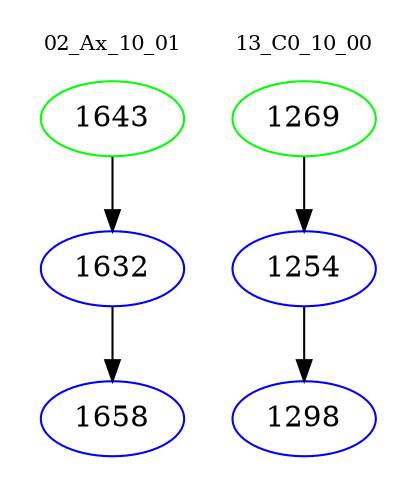digraph{
subgraph cluster_0 {
color = white
label = "02_Ax_10_01";
fontsize=10;
T0_1643 [label="1643", color="green"]
T0_1643 -> T0_1632 [color="black"]
T0_1632 [label="1632", color="blue"]
T0_1632 -> T0_1658 [color="black"]
T0_1658 [label="1658", color="blue"]
}
subgraph cluster_1 {
color = white
label = "13_C0_10_00";
fontsize=10;
T1_1269 [label="1269", color="green"]
T1_1269 -> T1_1254 [color="black"]
T1_1254 [label="1254", color="blue"]
T1_1254 -> T1_1298 [color="black"]
T1_1298 [label="1298", color="blue"]
}
}
